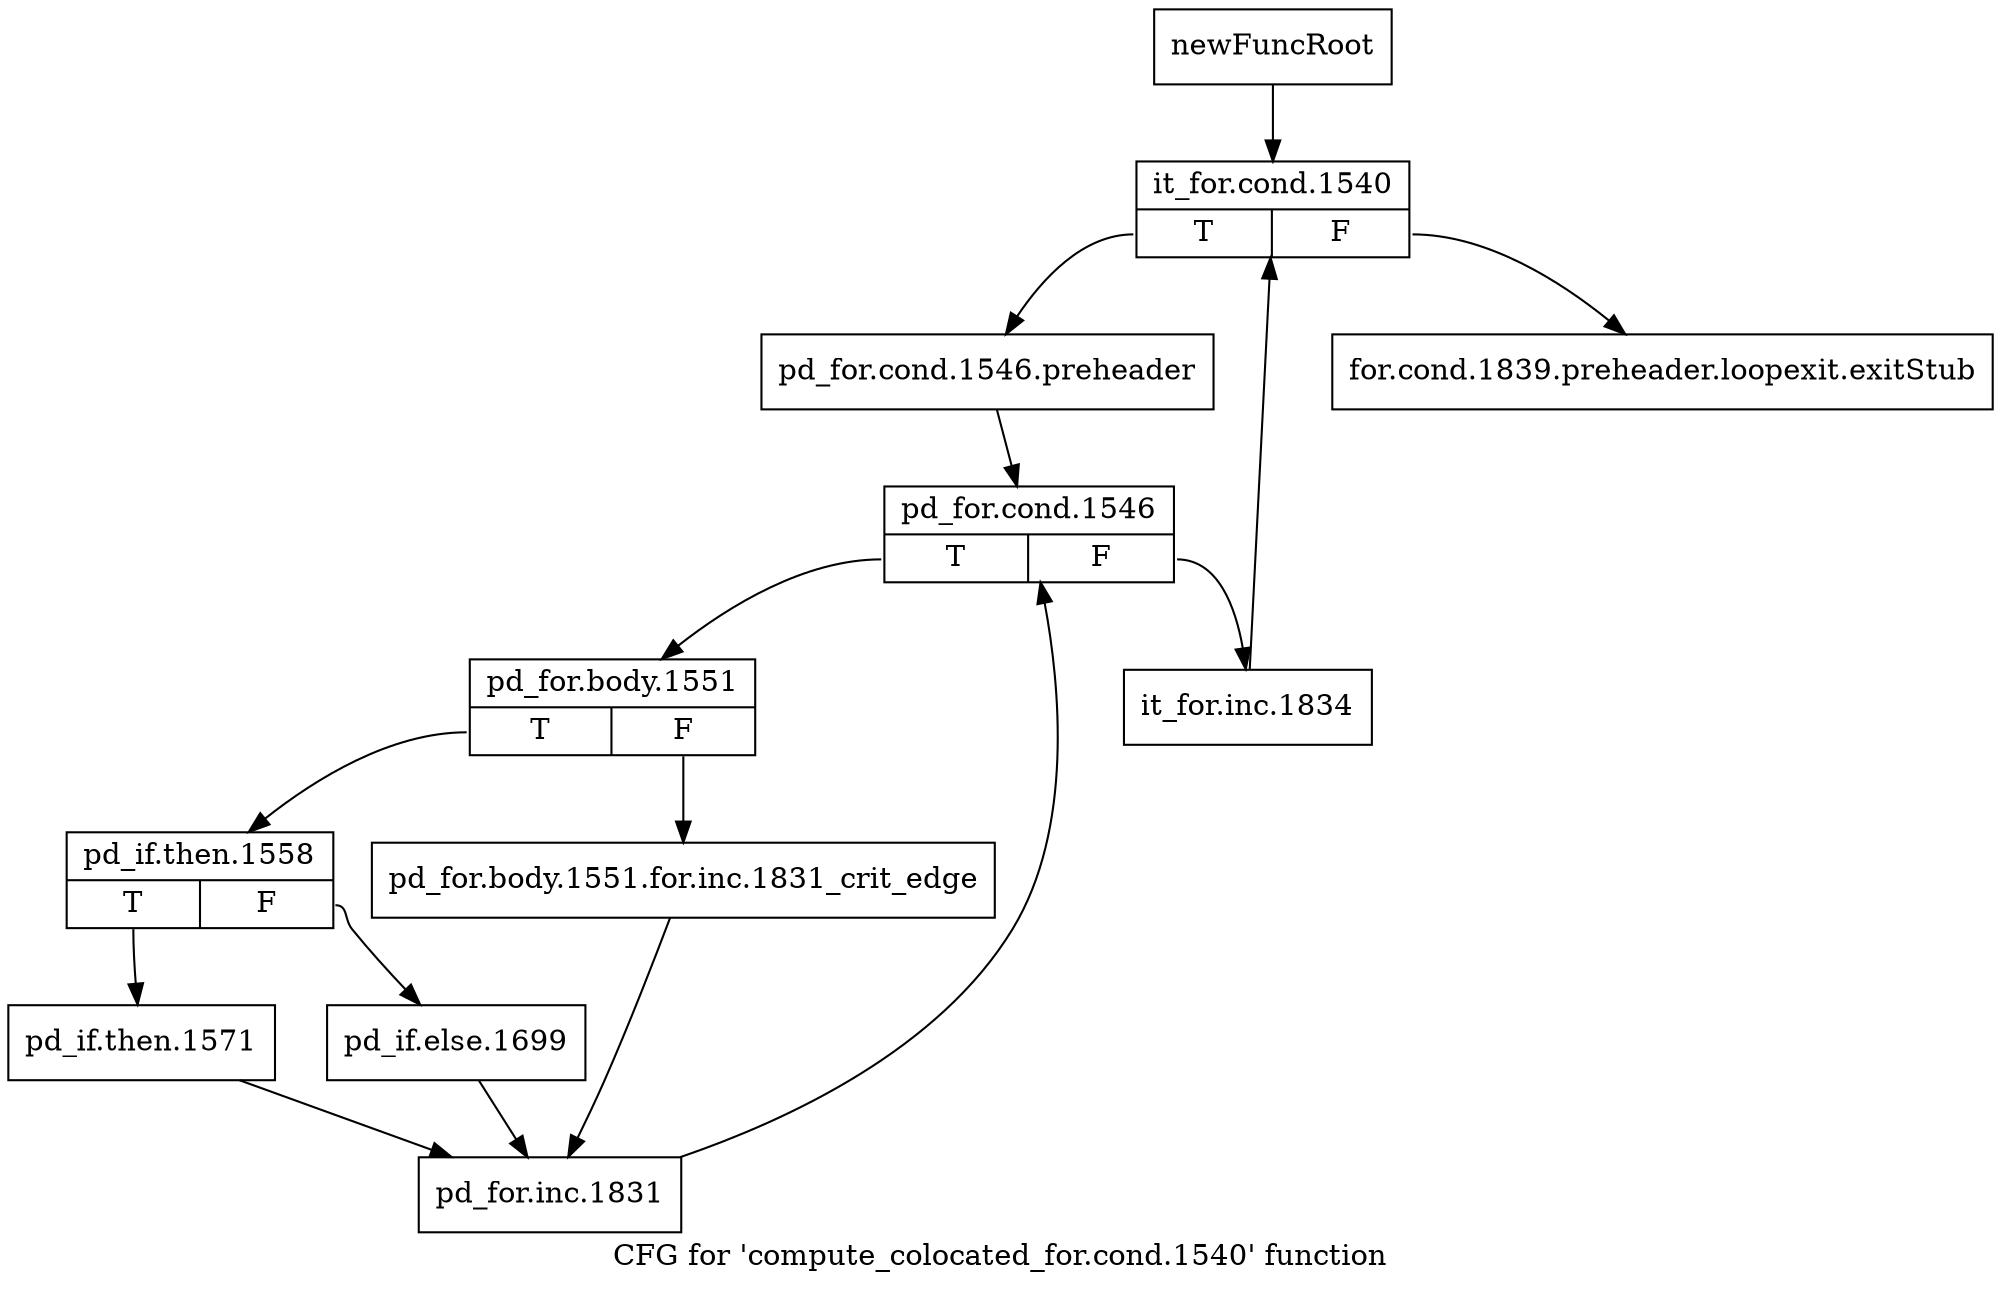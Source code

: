 digraph "CFG for 'compute_colocated_for.cond.1540' function" {
	label="CFG for 'compute_colocated_for.cond.1540' function";

	Node0x279dea0 [shape=record,label="{newFuncRoot}"];
	Node0x279dea0 -> Node0x279df40;
	Node0x279def0 [shape=record,label="{for.cond.1839.preheader.loopexit.exitStub}"];
	Node0x279df40 [shape=record,label="{it_for.cond.1540|{<s0>T|<s1>F}}"];
	Node0x279df40:s0 -> Node0x279df90;
	Node0x279df40:s1 -> Node0x279def0;
	Node0x279df90 [shape=record,label="{pd_for.cond.1546.preheader}"];
	Node0x279df90 -> Node0x279dfe0;
	Node0x279dfe0 [shape=record,label="{pd_for.cond.1546|{<s0>T|<s1>F}}"];
	Node0x279dfe0:s0 -> Node0x279e080;
	Node0x279dfe0:s1 -> Node0x279e030;
	Node0x279e030 [shape=record,label="{it_for.inc.1834}"];
	Node0x279e030 -> Node0x279df40;
	Node0x279e080 [shape=record,label="{pd_for.body.1551|{<s0>T|<s1>F}}"];
	Node0x279e080:s0 -> Node0x279e120;
	Node0x279e080:s1 -> Node0x279e0d0;
	Node0x279e0d0 [shape=record,label="{pd_for.body.1551.for.inc.1831_crit_edge}"];
	Node0x279e0d0 -> Node0x279e210;
	Node0x279e120 [shape=record,label="{pd_if.then.1558|{<s0>T|<s1>F}}"];
	Node0x279e120:s0 -> Node0x279e1c0;
	Node0x279e120:s1 -> Node0x279e170;
	Node0x279e170 [shape=record,label="{pd_if.else.1699}"];
	Node0x279e170 -> Node0x279e210;
	Node0x279e1c0 [shape=record,label="{pd_if.then.1571}"];
	Node0x279e1c0 -> Node0x279e210;
	Node0x279e210 [shape=record,label="{pd_for.inc.1831}"];
	Node0x279e210 -> Node0x279dfe0;
}
